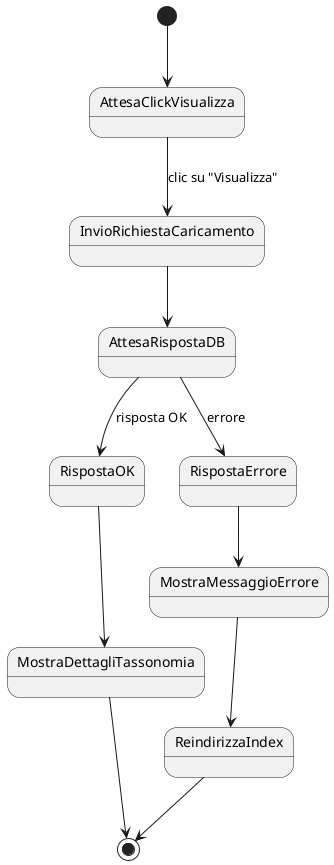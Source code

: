 @startuml Stato_Visualizza_Tassonomia

[*] --> AttesaClickVisualizza

AttesaClickVisualizza --> InvioRichiestaCaricamento : clic su "Visualizza"
InvioRichiestaCaricamento --> AttesaRispostaDB
AttesaRispostaDB --> RispostaOK : risposta OK
AttesaRispostaDB --> RispostaErrore : errore

RispostaOK --> MostraDettagliTassonomia
MostraDettagliTassonomia --> [*]

RispostaErrore --> MostraMessaggioErrore
MostraMessaggioErrore --> ReindirizzaIndex
ReindirizzaIndex --> [*]

@enduml